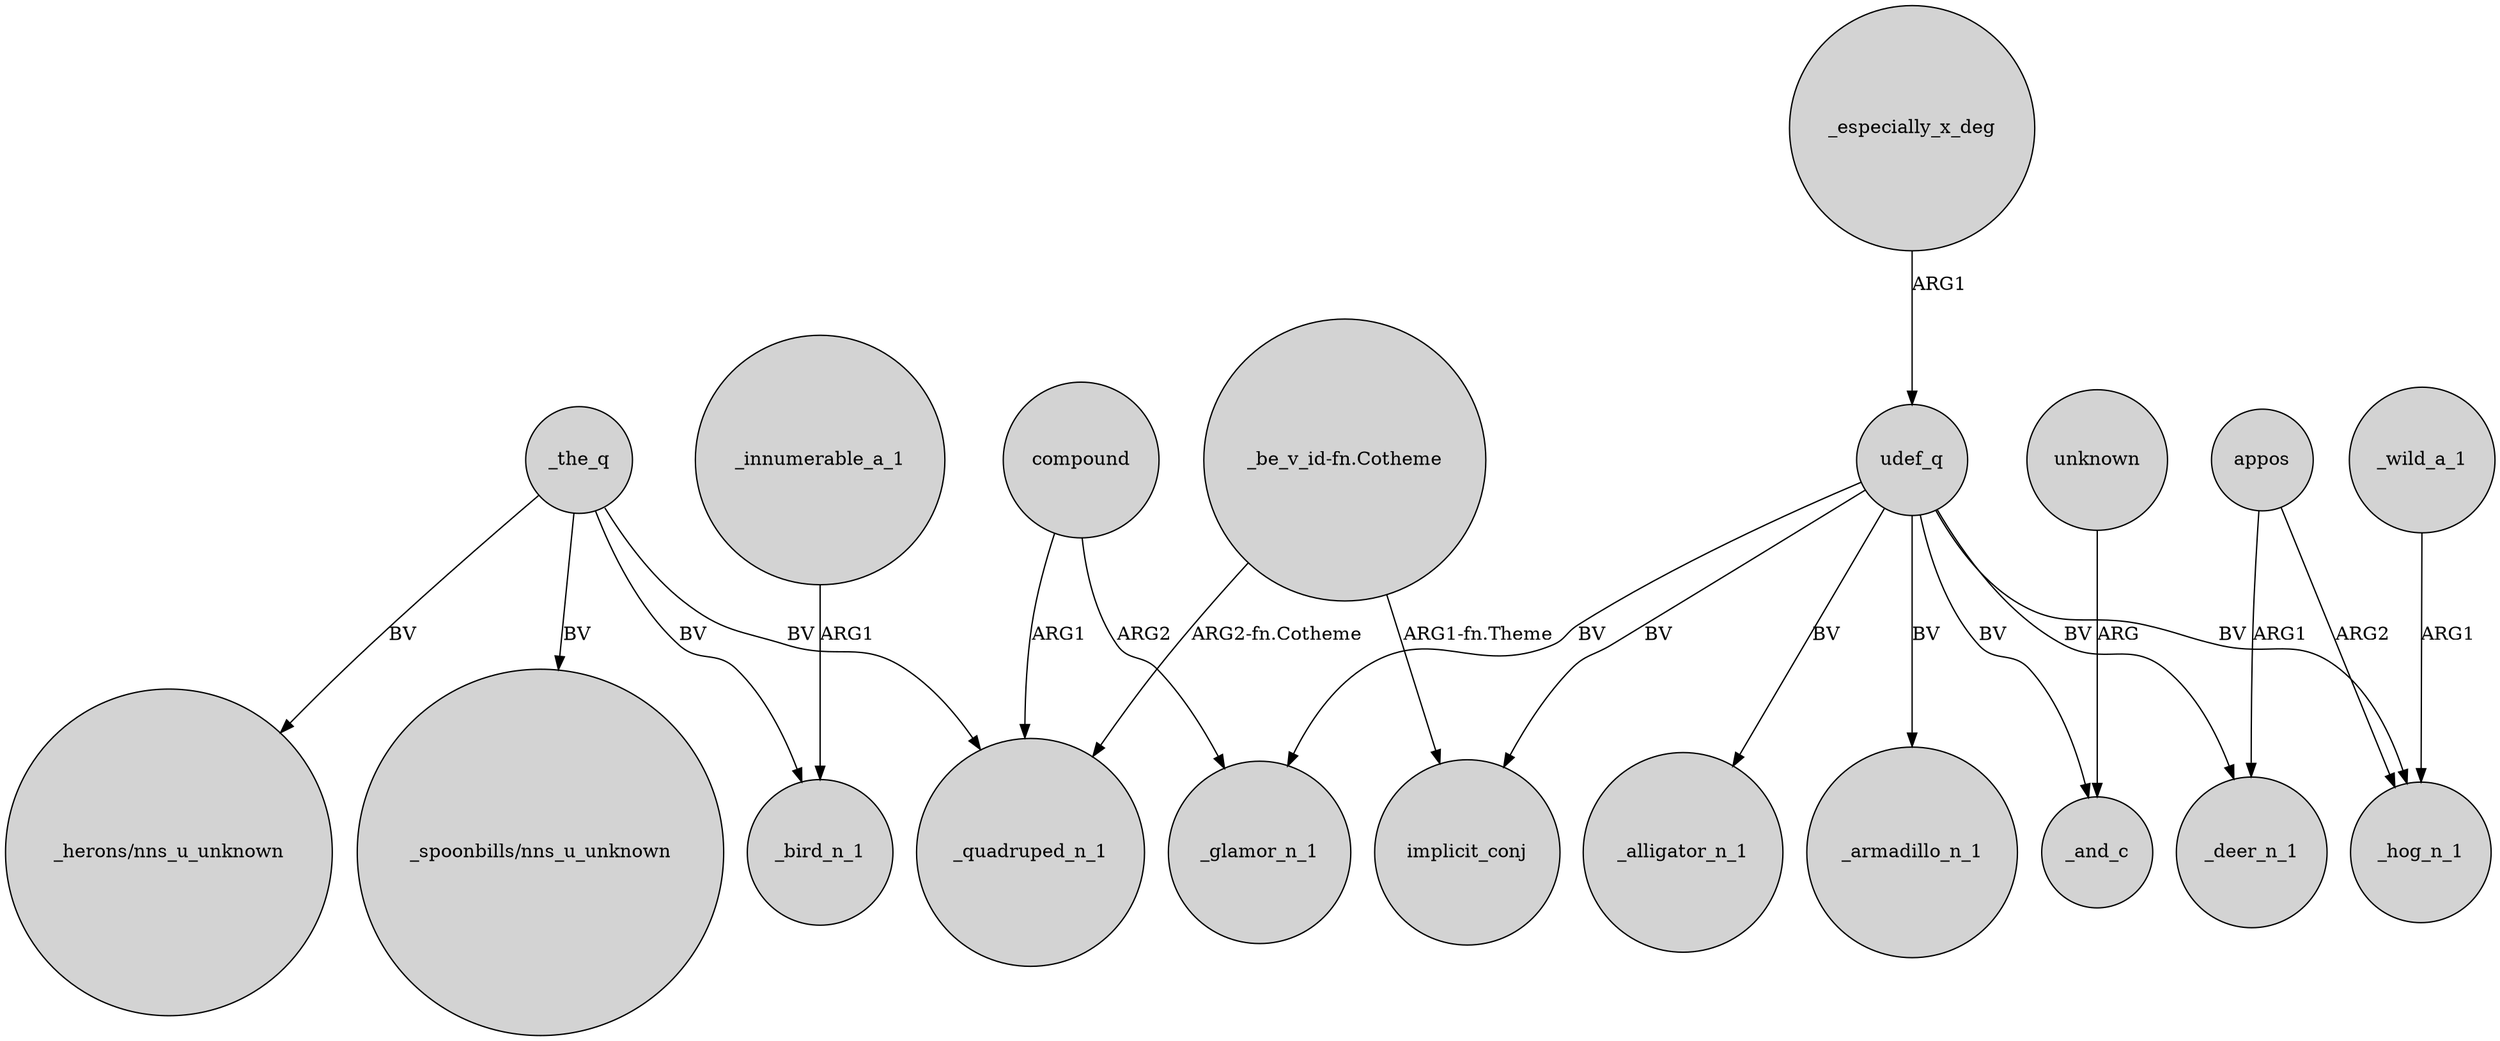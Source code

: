 digraph {
	node [shape=circle style=filled]
	udef_q -> _glamor_n_1 [label=BV]
	udef_q -> _deer_n_1 [label=BV]
	udef_q -> _alligator_n_1 [label=BV]
	_the_q -> "_spoonbills/nns_u_unknown" [label=BV]
	_especially_x_deg -> udef_q [label=ARG1]
	_the_q -> _bird_n_1 [label=BV]
	_the_q -> "_herons/nns_u_unknown" [label=BV]
	"_be_v_id-fn.Cotheme" -> implicit_conj [label="ARG1-fn.Theme"]
	_innumerable_a_1 -> _bird_n_1 [label=ARG1]
	udef_q -> _hog_n_1 [label=BV]
	udef_q -> _and_c [label=BV]
	_the_q -> _quadruped_n_1 [label=BV]
	unknown -> _and_c [label=ARG]
	compound -> _quadruped_n_1 [label=ARG1]
	udef_q -> _armadillo_n_1 [label=BV]
	appos -> _hog_n_1 [label=ARG2]
	"_be_v_id-fn.Cotheme" -> _quadruped_n_1 [label="ARG2-fn.Cotheme"]
	_wild_a_1 -> _hog_n_1 [label=ARG1]
	compound -> _glamor_n_1 [label=ARG2]
	udef_q -> implicit_conj [label=BV]
	appos -> _deer_n_1 [label=ARG1]
}
